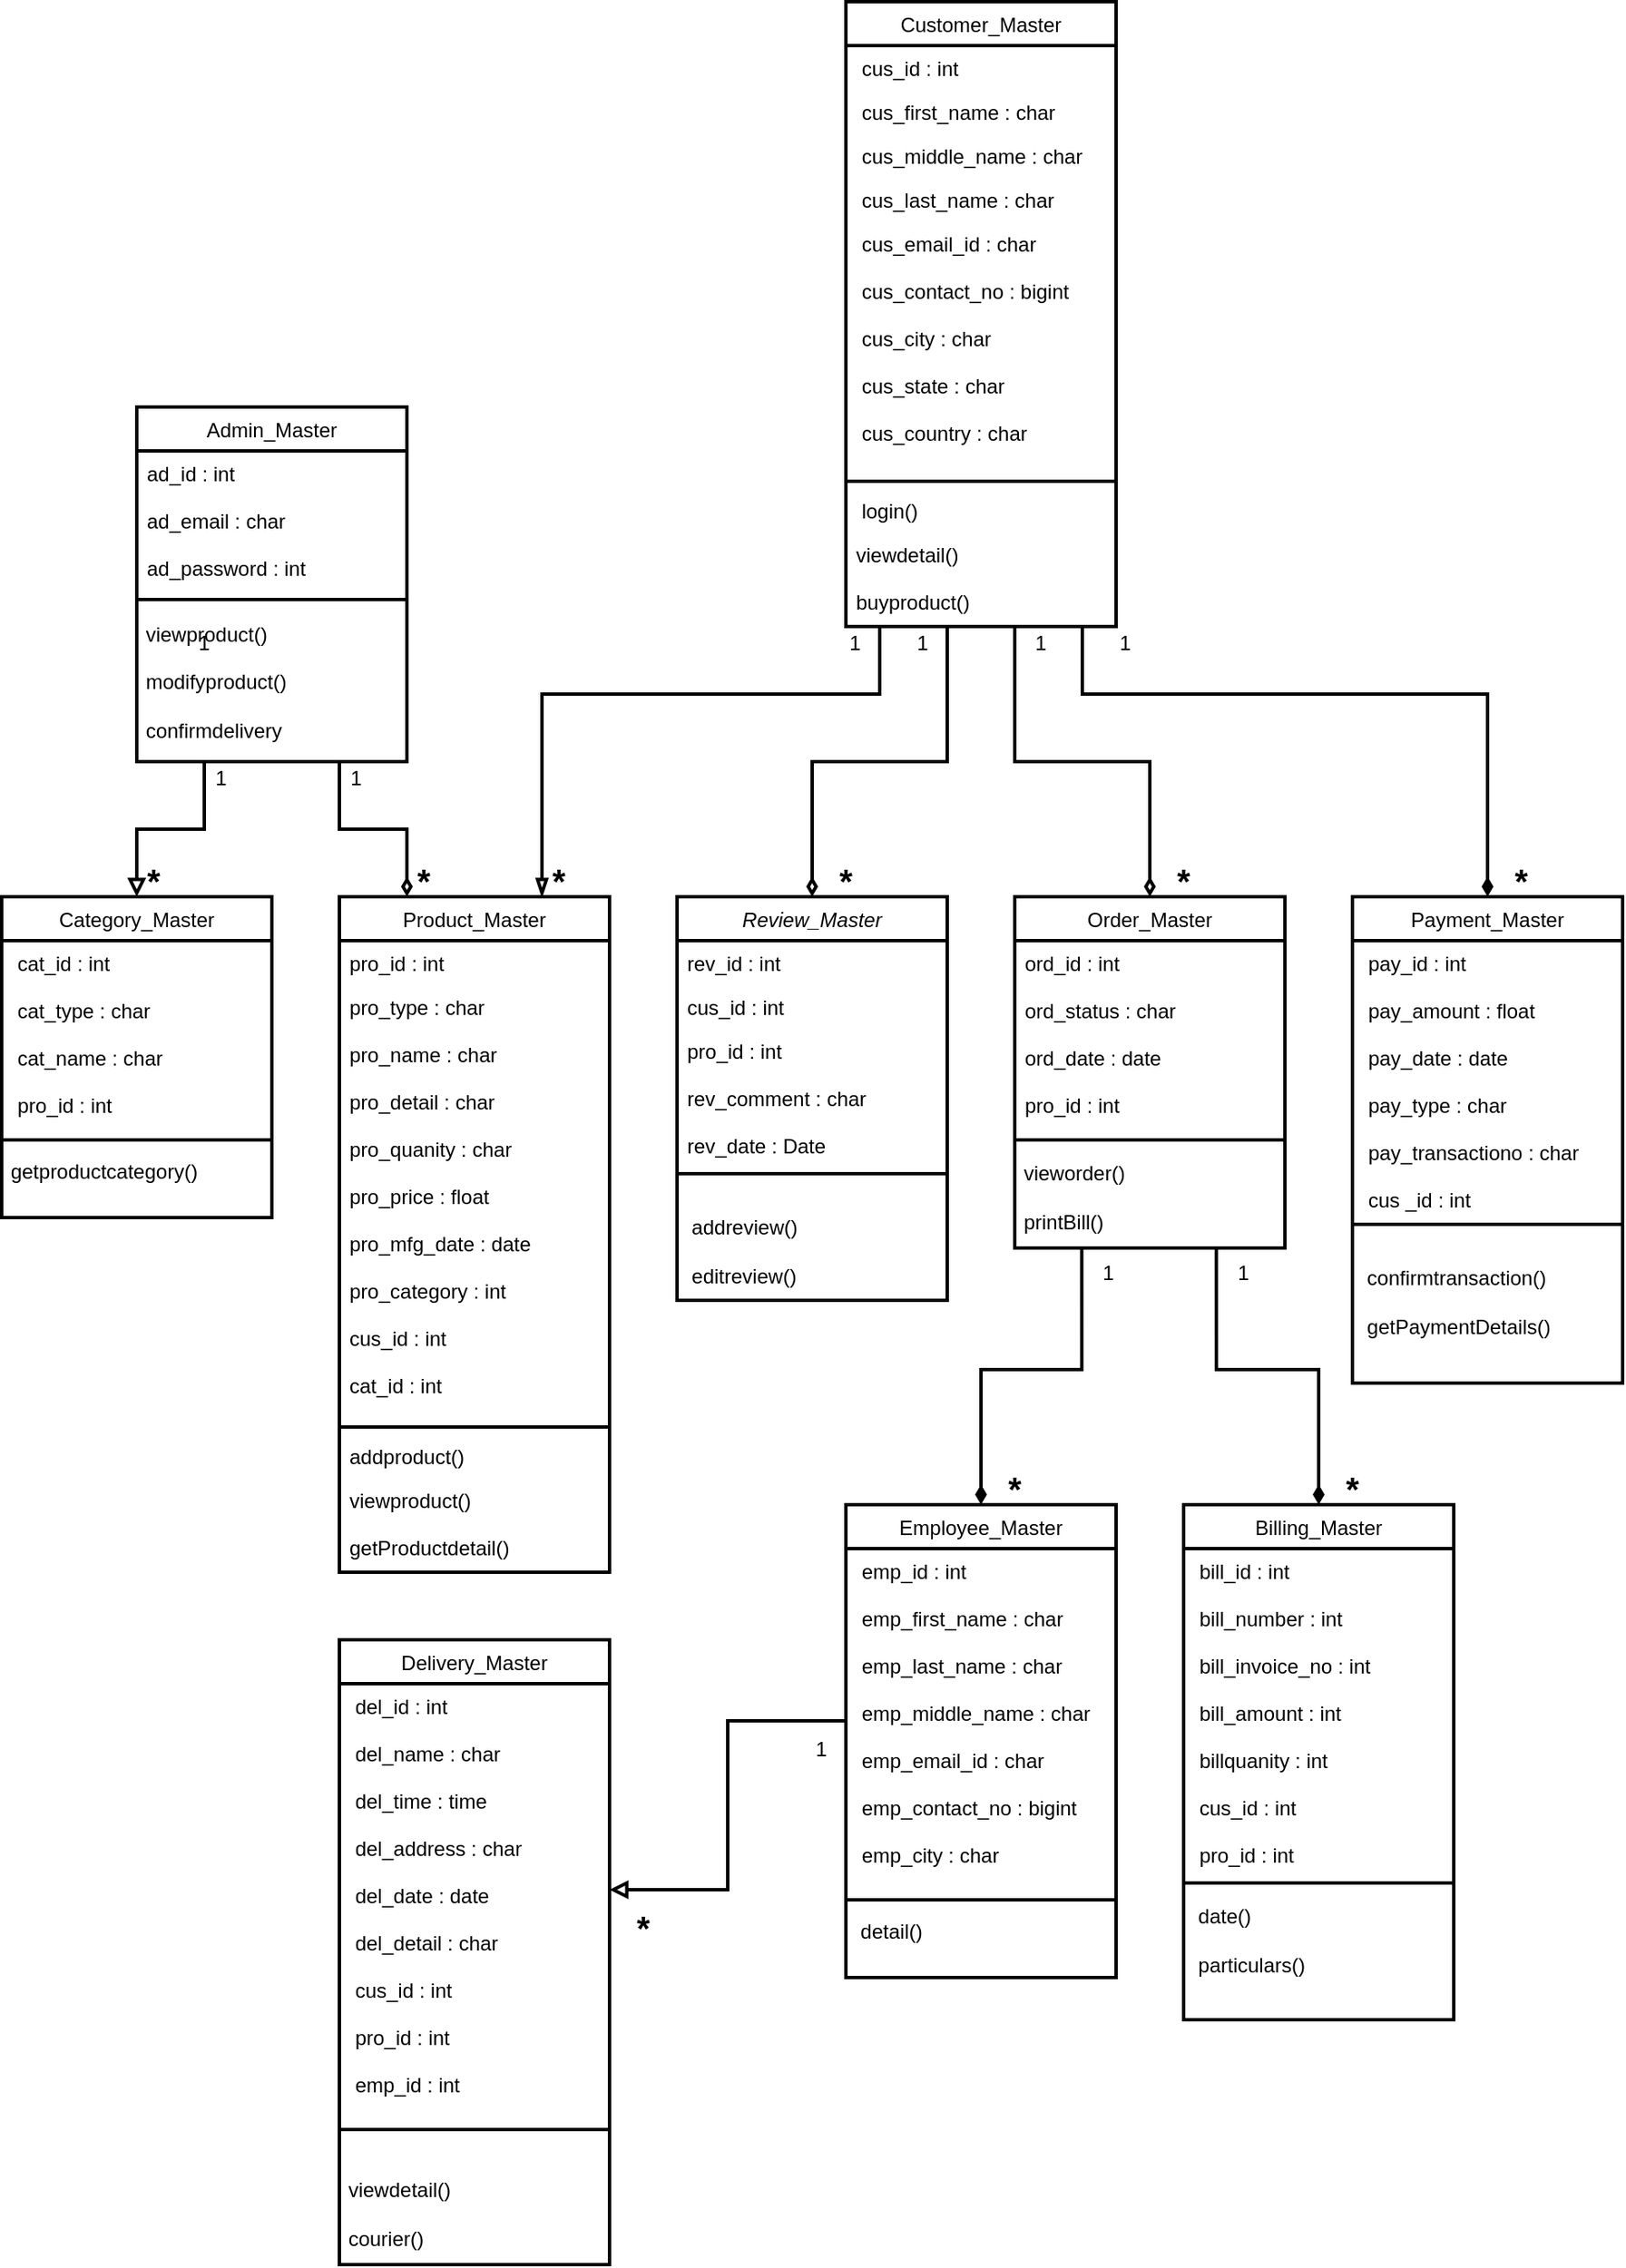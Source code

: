 <mxfile version="21.6.5" type="device">
  <diagram id="C5RBs43oDa-KdzZeNtuy" name="Page-1">
    <mxGraphModel dx="1500" dy="1287" grid="1" gridSize="10" guides="1" tooltips="1" connect="1" arrows="1" fold="1" page="0" pageScale="1" pageWidth="827" pageHeight="1169" math="0" shadow="0">
      <root>
        <mxCell id="WIyWlLk6GJQsqaUBKTNV-0" />
        <mxCell id="WIyWlLk6GJQsqaUBKTNV-1" parent="WIyWlLk6GJQsqaUBKTNV-0" />
        <mxCell id="zkfFHV4jXpPFQw0GAbJ--0" value="Review_Master" style="swimlane;fontStyle=2;align=center;verticalAlign=top;childLayout=stackLayout;horizontal=1;startSize=26;horizontalStack=0;resizeParent=1;resizeLast=0;collapsible=1;marginBottom=0;rounded=0;shadow=0;strokeWidth=2;movable=1;resizable=1;rotatable=1;deletable=1;editable=1;locked=0;connectable=1;" parent="WIyWlLk6GJQsqaUBKTNV-1" vertex="1">
          <mxGeometry x="440" y="400" width="160" height="239" as="geometry">
            <mxRectangle x="230" y="140" width="160" height="26" as="alternateBounds" />
          </mxGeometry>
        </mxCell>
        <mxCell id="zkfFHV4jXpPFQw0GAbJ--1" value="rev_id : int " style="text;align=left;verticalAlign=top;spacingLeft=4;spacingRight=4;overflow=hidden;rotatable=1;points=[[0,0.5],[1,0.5]];portConstraint=eastwest;movable=1;resizable=1;deletable=1;editable=1;locked=0;connectable=1;strokeWidth=2;fontStyle=0" parent="zkfFHV4jXpPFQw0GAbJ--0" vertex="1">
          <mxGeometry y="26" width="160" height="26" as="geometry" />
        </mxCell>
        <mxCell id="zkfFHV4jXpPFQw0GAbJ--2" value="cus_id : int" style="text;align=left;verticalAlign=top;spacingLeft=4;spacingRight=4;overflow=hidden;rotatable=1;points=[[0,0.5],[1,0.5]];portConstraint=eastwest;rounded=0;shadow=0;html=0;movable=1;resizable=1;deletable=1;editable=1;locked=0;connectable=1;strokeWidth=2;fontStyle=0" parent="zkfFHV4jXpPFQw0GAbJ--0" vertex="1">
          <mxGeometry y="52" width="160" height="26" as="geometry" />
        </mxCell>
        <mxCell id="zkfFHV4jXpPFQw0GAbJ--3" value="pro_id : int&#xa;&#xa;rev_comment : char&#xa;&#xa;rev_date : Date" style="text;align=left;verticalAlign=top;spacingLeft=4;spacingRight=4;overflow=hidden;rotatable=1;points=[[0,0.5],[1,0.5]];portConstraint=eastwest;rounded=0;shadow=0;html=0;movable=1;resizable=1;deletable=1;editable=1;locked=0;connectable=1;strokeWidth=2;fontStyle=0" parent="zkfFHV4jXpPFQw0GAbJ--0" vertex="1">
          <mxGeometry y="78" width="160" height="82" as="geometry" />
        </mxCell>
        <mxCell id="zkfFHV4jXpPFQw0GAbJ--4" value="" style="line;html=1;strokeWidth=2;align=left;verticalAlign=middle;spacingTop=-1;spacingLeft=3;spacingRight=3;rotatable=1;labelPosition=right;points=[];portConstraint=eastwest;movable=1;resizable=1;deletable=1;editable=1;locked=0;connectable=1;fontStyle=0" parent="zkfFHV4jXpPFQw0GAbJ--0" vertex="1">
          <mxGeometry y="160" width="160" height="8" as="geometry" />
        </mxCell>
        <mxCell id="IS7MWwFQFHI_JUVF_LnJ-6" value="&lt;br&gt;&amp;nbsp; addreview()&lt;br&gt;&lt;br&gt;&amp;nbsp; editreview()" style="text;html=1;align=left;verticalAlign=middle;resizable=1;points=[];autosize=1;strokeColor=none;fillColor=none;movable=1;rotatable=1;deletable=1;editable=1;locked=0;connectable=1;strokeWidth=2;fontStyle=0" parent="zkfFHV4jXpPFQw0GAbJ--0" vertex="1">
          <mxGeometry y="168" width="160" height="70" as="geometry" />
        </mxCell>
        <mxCell id="zkfFHV4jXpPFQw0GAbJ--6" value="Product_Master" style="swimlane;fontStyle=0;align=center;verticalAlign=top;childLayout=stackLayout;horizontal=1;startSize=26;horizontalStack=0;resizeParent=1;resizeLast=0;collapsible=1;marginBottom=0;rounded=0;shadow=0;strokeWidth=2;movable=1;resizable=1;rotatable=1;deletable=1;editable=1;locked=0;connectable=1;" parent="WIyWlLk6GJQsqaUBKTNV-1" vertex="1">
          <mxGeometry x="240" y="400" width="160" height="400" as="geometry">
            <mxRectangle x="130" y="380" width="160" height="26" as="alternateBounds" />
          </mxGeometry>
        </mxCell>
        <mxCell id="zkfFHV4jXpPFQw0GAbJ--7" value="pro_id : int" style="text;align=left;verticalAlign=top;spacingLeft=4;spacingRight=4;overflow=hidden;rotatable=1;points=[[0,0.5],[1,0.5]];portConstraint=eastwest;movable=1;resizable=1;deletable=1;editable=1;locked=0;connectable=1;strokeWidth=2;fontStyle=0" parent="zkfFHV4jXpPFQw0GAbJ--6" vertex="1">
          <mxGeometry y="26" width="160" height="26" as="geometry" />
        </mxCell>
        <mxCell id="zkfFHV4jXpPFQw0GAbJ--8" value="pro_type : char&#xa;&#xa;pro_name : char&#xa;&#xa;pro_detail : char&#xa;&#xa;pro_quanity : char&#xa;&#xa;pro_price : float&#xa;&#xa;pro_mfg_date : date&#xa;&#xa;pro_category : int&#xa;&#xa;cus_id : int&#xa;&#xa;cat_id : int&#xa;&#xa;&#xa;&#xa; " style="text;align=left;verticalAlign=top;spacingLeft=4;spacingRight=4;overflow=hidden;rotatable=1;points=[[0,0.5],[1,0.5]];portConstraint=eastwest;rounded=0;shadow=0;html=0;movable=1;resizable=1;deletable=1;editable=1;locked=0;connectable=1;strokeWidth=2;fontStyle=0" parent="zkfFHV4jXpPFQw0GAbJ--6" vertex="1">
          <mxGeometry y="52" width="160" height="258" as="geometry" />
        </mxCell>
        <mxCell id="zkfFHV4jXpPFQw0GAbJ--9" value="" style="line;html=1;strokeWidth=2;align=left;verticalAlign=middle;spacingTop=-1;spacingLeft=3;spacingRight=3;rotatable=1;labelPosition=right;points=[];portConstraint=eastwest;movable=1;resizable=1;deletable=1;editable=1;locked=0;connectable=1;fontStyle=0" parent="zkfFHV4jXpPFQw0GAbJ--6" vertex="1">
          <mxGeometry y="310" width="160" height="8" as="geometry" />
        </mxCell>
        <mxCell id="zkfFHV4jXpPFQw0GAbJ--10" value="addproduct()" style="text;align=left;verticalAlign=top;spacingLeft=4;spacingRight=4;overflow=hidden;rotatable=1;points=[[0,0.5],[1,0.5]];portConstraint=eastwest;fontStyle=0;movable=1;resizable=1;deletable=1;editable=1;locked=0;connectable=1;strokeWidth=2;" parent="zkfFHV4jXpPFQw0GAbJ--6" vertex="1">
          <mxGeometry y="318" width="160" height="26" as="geometry" />
        </mxCell>
        <mxCell id="zkfFHV4jXpPFQw0GAbJ--11" value="viewproduct()&#xa;&#xa;getProductdetail()" style="text;align=left;verticalAlign=top;spacingLeft=4;spacingRight=4;overflow=hidden;rotatable=1;points=[[0,0.5],[1,0.5]];portConstraint=eastwest;movable=1;resizable=1;deletable=1;editable=1;locked=0;connectable=1;strokeWidth=2;fontStyle=0" parent="zkfFHV4jXpPFQw0GAbJ--6" vertex="1">
          <mxGeometry y="344" width="160" height="56" as="geometry" />
        </mxCell>
        <mxCell id="zkfFHV4jXpPFQw0GAbJ--13" value="Category_Master" style="swimlane;fontStyle=0;align=center;verticalAlign=top;childLayout=stackLayout;horizontal=1;startSize=26;horizontalStack=0;resizeParent=1;resizeLast=0;collapsible=1;marginBottom=0;rounded=0;shadow=0;strokeWidth=2;movable=1;resizable=1;rotatable=1;deletable=1;editable=1;locked=0;connectable=1;" parent="WIyWlLk6GJQsqaUBKTNV-1" vertex="1">
          <mxGeometry x="40" y="400" width="160" height="190" as="geometry">
            <mxRectangle x="340" y="380" width="170" height="26" as="alternateBounds" />
          </mxGeometry>
        </mxCell>
        <mxCell id="zkfFHV4jXpPFQw0GAbJ--14" value=" cat_id : int&#xa;&#xa; cat_type : char&#xa;&#xa; cat_name : char&#xa;&#xa; pro_id : int&#xa;" style="text;align=left;verticalAlign=top;spacingLeft=4;spacingRight=4;overflow=hidden;rotatable=1;points=[[0,0.5],[1,0.5]];portConstraint=eastwest;movable=1;resizable=1;deletable=1;editable=1;locked=0;connectable=1;strokeWidth=2;fontStyle=0" parent="zkfFHV4jXpPFQw0GAbJ--13" vertex="1">
          <mxGeometry y="26" width="160" height="114" as="geometry" />
        </mxCell>
        <mxCell id="zkfFHV4jXpPFQw0GAbJ--15" value="" style="line;html=1;strokeWidth=2;align=left;verticalAlign=middle;spacingTop=-1;spacingLeft=3;spacingRight=3;rotatable=1;labelPosition=right;points=[];portConstraint=eastwest;movable=1;resizable=1;deletable=1;editable=1;locked=0;connectable=1;fontStyle=0" parent="zkfFHV4jXpPFQw0GAbJ--13" vertex="1">
          <mxGeometry y="140" width="160" height="8" as="geometry" />
        </mxCell>
        <mxCell id="IS7MWwFQFHI_JUVF_LnJ-10" value="&amp;nbsp;getproductcategory()" style="text;html=1;align=left;verticalAlign=middle;resizable=1;points=[];autosize=1;strokeColor=none;fillColor=none;strokeWidth=2;movable=1;rotatable=1;deletable=1;editable=1;locked=0;connectable=1;fontStyle=0" parent="zkfFHV4jXpPFQw0GAbJ--13" vertex="1">
          <mxGeometry y="148" width="160" height="30" as="geometry" />
        </mxCell>
        <mxCell id="zkfFHV4jXpPFQw0GAbJ--17" value="Customer_Master" style="swimlane;fontStyle=0;align=center;verticalAlign=top;childLayout=stackLayout;horizontal=1;startSize=26;horizontalStack=0;resizeParent=1;resizeLast=0;collapsible=1;marginBottom=0;rounded=0;shadow=0;strokeWidth=2;movable=1;resizable=1;rotatable=1;deletable=1;editable=1;locked=0;connectable=1;" parent="WIyWlLk6GJQsqaUBKTNV-1" vertex="1">
          <mxGeometry x="540" y="-130" width="160" height="370" as="geometry">
            <mxRectangle x="550" y="140" width="160" height="26" as="alternateBounds" />
          </mxGeometry>
        </mxCell>
        <mxCell id="zkfFHV4jXpPFQw0GAbJ--18" value=" cus_id : int" style="text;align=left;verticalAlign=top;spacingLeft=4;spacingRight=4;overflow=hidden;rotatable=1;points=[[0,0.5],[1,0.5]];portConstraint=eastwest;movable=1;resizable=1;deletable=1;editable=1;locked=0;connectable=1;strokeWidth=2;fontStyle=0" parent="zkfFHV4jXpPFQw0GAbJ--17" vertex="1">
          <mxGeometry y="26" width="160" height="26" as="geometry" />
        </mxCell>
        <mxCell id="zkfFHV4jXpPFQw0GAbJ--19" value=" cus_first_name : char" style="text;align=left;verticalAlign=top;spacingLeft=4;spacingRight=4;overflow=hidden;rotatable=1;points=[[0,0.5],[1,0.5]];portConstraint=eastwest;rounded=0;shadow=0;html=0;movable=1;resizable=1;deletable=1;editable=1;locked=0;connectable=1;strokeWidth=2;fontStyle=0" parent="zkfFHV4jXpPFQw0GAbJ--17" vertex="1">
          <mxGeometry y="52" width="160" height="26" as="geometry" />
        </mxCell>
        <mxCell id="zkfFHV4jXpPFQw0GAbJ--20" value=" cus_middle_name : char" style="text;align=left;verticalAlign=top;spacingLeft=4;spacingRight=4;overflow=hidden;rotatable=1;points=[[0,0.5],[1,0.5]];portConstraint=eastwest;rounded=0;shadow=0;html=0;movable=1;resizable=1;deletable=1;editable=1;locked=0;connectable=1;strokeWidth=2;fontStyle=0" parent="zkfFHV4jXpPFQw0GAbJ--17" vertex="1">
          <mxGeometry y="78" width="160" height="26" as="geometry" />
        </mxCell>
        <mxCell id="zkfFHV4jXpPFQw0GAbJ--21" value=" cus_last_name : char" style="text;align=left;verticalAlign=top;spacingLeft=4;spacingRight=4;overflow=hidden;rotatable=1;points=[[0,0.5],[1,0.5]];portConstraint=eastwest;rounded=0;shadow=0;html=0;movable=1;resizable=1;deletable=1;editable=1;locked=0;connectable=1;strokeWidth=2;fontStyle=0" parent="zkfFHV4jXpPFQw0GAbJ--17" vertex="1">
          <mxGeometry y="104" width="160" height="26" as="geometry" />
        </mxCell>
        <mxCell id="zkfFHV4jXpPFQw0GAbJ--22" value=" cus_email_id : char&#xa;&#xa; cus_contact_no : bigint&#xa;&#xa; cus_city : char&#xa;&#xa; cus_state : char&#xa;&#xa; cus_country : char&#xa;&#xa;" style="text;align=left;verticalAlign=top;spacingLeft=4;spacingRight=4;overflow=hidden;rotatable=1;points=[[0,0.5],[1,0.5]];portConstraint=eastwest;rounded=0;shadow=0;html=0;movable=1;resizable=1;deletable=1;editable=1;locked=0;connectable=1;strokeWidth=2;fontStyle=0" parent="zkfFHV4jXpPFQw0GAbJ--17" vertex="1">
          <mxGeometry y="130" width="160" height="150" as="geometry" />
        </mxCell>
        <mxCell id="zkfFHV4jXpPFQw0GAbJ--23" value="" style="line;html=1;strokeWidth=2;align=left;verticalAlign=middle;spacingTop=-1;spacingLeft=3;spacingRight=3;rotatable=1;labelPosition=right;points=[];portConstraint=eastwest;movable=1;resizable=1;deletable=1;editable=1;locked=0;connectable=1;fontStyle=0" parent="zkfFHV4jXpPFQw0GAbJ--17" vertex="1">
          <mxGeometry y="280" width="160" height="8" as="geometry" />
        </mxCell>
        <mxCell id="zkfFHV4jXpPFQw0GAbJ--24" value=" login()" style="text;align=left;verticalAlign=top;spacingLeft=4;spacingRight=4;overflow=hidden;rotatable=1;points=[[0,0.5],[1,0.5]];portConstraint=eastwest;movable=1;resizable=1;deletable=1;editable=1;locked=0;connectable=1;strokeWidth=2;fontStyle=0" parent="zkfFHV4jXpPFQw0GAbJ--17" vertex="1">
          <mxGeometry y="288" width="160" height="26" as="geometry" />
        </mxCell>
        <mxCell id="zkfFHV4jXpPFQw0GAbJ--25" value="viewdetail()&#xa;&#xa;buyproduct()" style="text;align=left;verticalAlign=top;spacingLeft=4;spacingRight=4;overflow=hidden;rotatable=1;points=[[0,0.5],[1,0.5]];portConstraint=eastwest;movable=1;resizable=1;deletable=1;editable=1;locked=0;connectable=1;strokeWidth=2;fontStyle=0" parent="zkfFHV4jXpPFQw0GAbJ--17" vertex="1">
          <mxGeometry y="314" width="160" height="56" as="geometry" />
        </mxCell>
        <mxCell id="sHydNeBc-IxOGCqQEQ-K-3" value="Order_Master" style="swimlane;fontStyle=0;align=center;verticalAlign=top;childLayout=stackLayout;horizontal=1;startSize=26;horizontalStack=0;resizeParent=1;resizeLast=0;collapsible=1;marginBottom=0;rounded=0;shadow=0;strokeWidth=2;movable=1;resizable=1;rotatable=1;deletable=1;editable=1;locked=0;connectable=1;" parent="WIyWlLk6GJQsqaUBKTNV-1" vertex="1">
          <mxGeometry x="640" y="400" width="160" height="208" as="geometry">
            <mxRectangle x="340" y="380" width="170" height="26" as="alternateBounds" />
          </mxGeometry>
        </mxCell>
        <mxCell id="sHydNeBc-IxOGCqQEQ-K-4" value="ord_id : int&#xa;&#xa;ord_status : char&#xa;&#xa;ord_date : date&#xa;&#xa;pro_id : int&#xa;" style="text;align=left;verticalAlign=top;spacingLeft=4;spacingRight=4;overflow=hidden;rotatable=1;points=[[0,0.5],[1,0.5]];portConstraint=eastwest;movable=1;resizable=1;deletable=1;editable=1;locked=0;connectable=1;strokeWidth=2;fontStyle=0" parent="sHydNeBc-IxOGCqQEQ-K-3" vertex="1">
          <mxGeometry y="26" width="160" height="114" as="geometry" />
        </mxCell>
        <mxCell id="sHydNeBc-IxOGCqQEQ-K-5" value="" style="line;html=1;strokeWidth=2;align=left;verticalAlign=middle;spacingTop=-1;spacingLeft=3;spacingRight=3;rotatable=1;labelPosition=right;points=[];portConstraint=eastwest;movable=1;resizable=1;deletable=1;editable=1;locked=0;connectable=1;fontStyle=0" parent="sHydNeBc-IxOGCqQEQ-K-3" vertex="1">
          <mxGeometry y="140" width="160" height="8" as="geometry" />
        </mxCell>
        <mxCell id="IS7MWwFQFHI_JUVF_LnJ-9" value="&lt;div style=&quot;&quot;&gt;&lt;span style=&quot;background-color: initial;&quot;&gt;&amp;nbsp;vieworder()&lt;/span&gt;&lt;/div&gt;&lt;div style=&quot;&quot;&gt;&lt;span style=&quot;background-color: initial;&quot;&gt;&lt;br&gt;&lt;/span&gt;&lt;/div&gt;&lt;div style=&quot;&quot;&gt;&lt;span style=&quot;background-color: initial;&quot;&gt;&amp;nbsp;printBill()&lt;/span&gt;&lt;/div&gt;" style="text;html=1;align=left;verticalAlign=middle;resizable=1;points=[];autosize=1;strokeColor=none;fillColor=none;movable=1;rotatable=1;deletable=1;editable=1;locked=0;connectable=1;strokeWidth=2;fontStyle=0" parent="sHydNeBc-IxOGCqQEQ-K-3" vertex="1">
          <mxGeometry y="148" width="160" height="60" as="geometry" />
        </mxCell>
        <mxCell id="FCw3NFUrMgpcrYznz42_-2" style="edgeStyle=orthogonalEdgeStyle;rounded=0;orthogonalLoop=1;jettySize=auto;html=1;exitX=0.5;exitY=0;exitDx=0;exitDy=0;entryX=0.248;entryY=0.997;entryDx=0;entryDy=0;entryPerimeter=0;strokeWidth=2;fontStyle=0;startArrow=diamondThin;startFill=1;endArrow=none;endFill=0;" parent="WIyWlLk6GJQsqaUBKTNV-1" source="sHydNeBc-IxOGCqQEQ-K-7" target="IS7MWwFQFHI_JUVF_LnJ-9" edge="1">
          <mxGeometry relative="1" as="geometry">
            <Array as="points">
              <mxPoint x="620" y="680" />
              <mxPoint x="680" y="680" />
            </Array>
          </mxGeometry>
        </mxCell>
        <mxCell id="sHydNeBc-IxOGCqQEQ-K-7" value="Employee_Master" style="swimlane;fontStyle=0;align=center;verticalAlign=top;childLayout=stackLayout;horizontal=1;startSize=26;horizontalStack=0;resizeParent=1;resizeLast=0;collapsible=1;marginBottom=0;rounded=0;shadow=0;strokeWidth=2;movable=1;resizable=1;rotatable=1;deletable=1;editable=1;locked=0;connectable=1;" parent="WIyWlLk6GJQsqaUBKTNV-1" vertex="1">
          <mxGeometry x="540" y="760" width="160" height="280" as="geometry">
            <mxRectangle x="340" y="380" width="170" height="26" as="alternateBounds" />
          </mxGeometry>
        </mxCell>
        <mxCell id="sHydNeBc-IxOGCqQEQ-K-8" value=" emp_id : int&#xa;&#xa; emp_first_name : char&#xa;&#xa; emp_last_name : char&#xa;&#xa; emp_middle_name : char&#xa;&#xa; emp_email_id : char&#xa;&#xa; emp_contact_no : bigint&#xa;&#xa; emp_city : char" style="text;align=left;verticalAlign=top;spacingLeft=4;spacingRight=4;overflow=hidden;rotatable=1;points=[[0,0.5],[1,0.5]];portConstraint=eastwest;movable=1;resizable=1;deletable=1;editable=1;locked=0;connectable=1;strokeWidth=2;fontStyle=0" parent="sHydNeBc-IxOGCqQEQ-K-7" vertex="1">
          <mxGeometry y="26" width="160" height="204" as="geometry" />
        </mxCell>
        <mxCell id="sHydNeBc-IxOGCqQEQ-K-9" value="" style="line;html=1;strokeWidth=2;align=left;verticalAlign=middle;spacingTop=-1;spacingLeft=3;spacingRight=3;rotatable=1;labelPosition=right;points=[];portConstraint=eastwest;movable=1;resizable=1;deletable=1;editable=1;locked=0;connectable=1;fontStyle=0" parent="sHydNeBc-IxOGCqQEQ-K-7" vertex="1">
          <mxGeometry y="230" width="160" height="8" as="geometry" />
        </mxCell>
        <mxCell id="IS7MWwFQFHI_JUVF_LnJ-14" value="&lt;div style=&quot;&quot;&gt;&lt;span style=&quot;background-color: initial;&quot;&gt;&amp;nbsp; detail()&lt;/span&gt;&lt;/div&gt;" style="text;html=1;align=left;verticalAlign=middle;resizable=1;points=[];autosize=1;strokeColor=none;fillColor=none;movable=1;rotatable=1;deletable=1;editable=1;locked=0;connectable=1;strokeWidth=2;fontStyle=0" parent="sHydNeBc-IxOGCqQEQ-K-7" vertex="1">
          <mxGeometry y="238" width="160" height="30" as="geometry" />
        </mxCell>
        <mxCell id="sHydNeBc-IxOGCqQEQ-K-10" value="Delivery_Master" style="swimlane;fontStyle=0;align=center;verticalAlign=top;childLayout=stackLayout;horizontal=1;startSize=26;horizontalStack=0;resizeParent=1;resizeLast=0;collapsible=1;marginBottom=0;rounded=0;shadow=0;strokeWidth=2;movable=1;resizable=1;rotatable=1;deletable=1;editable=1;locked=0;connectable=1;" parent="WIyWlLk6GJQsqaUBKTNV-1" vertex="1">
          <mxGeometry x="240" y="840" width="160" height="370" as="geometry">
            <mxRectangle x="340" y="380" width="170" height="26" as="alternateBounds" />
          </mxGeometry>
        </mxCell>
        <mxCell id="sHydNeBc-IxOGCqQEQ-K-11" value=" del_id : int&#xa;&#xa; del_name : char&#xa;&#xa; del_time : time&#xa;&#xa; del_address : char&#xa;&#xa; del_date : date&#xa;&#xa; del_detail : char&#xa;&#xa; cus_id : int&#xa;&#xa; pro_id : int&#xa;&#xa; emp_id : int&#xa;&#xa;&#xa;" style="text;align=left;verticalAlign=top;spacingLeft=4;spacingRight=4;overflow=hidden;rotatable=1;points=[[0,0.5],[1,0.5]];portConstraint=eastwest;movable=1;resizable=1;deletable=1;editable=1;locked=0;connectable=1;strokeWidth=2;fontStyle=0" parent="sHydNeBc-IxOGCqQEQ-K-10" vertex="1">
          <mxGeometry y="26" width="160" height="244" as="geometry" />
        </mxCell>
        <mxCell id="sHydNeBc-IxOGCqQEQ-K-12" value="" style="line;html=1;strokeWidth=2;align=left;verticalAlign=middle;spacingTop=-1;spacingLeft=3;spacingRight=3;rotatable=1;labelPosition=right;points=[];portConstraint=eastwest;movable=1;resizable=1;deletable=1;editable=1;locked=0;connectable=1;fontStyle=0" parent="sHydNeBc-IxOGCqQEQ-K-10" vertex="1">
          <mxGeometry y="270" width="160" height="40" as="geometry" />
        </mxCell>
        <mxCell id="IS7MWwFQFHI_JUVF_LnJ-13" value="&amp;nbsp;viewdetail()&lt;br&gt;&lt;br&gt;&amp;nbsp;courier()" style="text;html=1;align=left;verticalAlign=middle;resizable=1;points=[];autosize=1;strokeColor=none;fillColor=none;movable=1;rotatable=1;deletable=1;editable=1;locked=0;connectable=1;strokeWidth=2;fontStyle=0" parent="sHydNeBc-IxOGCqQEQ-K-10" vertex="1">
          <mxGeometry y="310" width="160" height="60" as="geometry" />
        </mxCell>
        <mxCell id="sHydNeBc-IxOGCqQEQ-K-13" value="Billing_Master" style="swimlane;fontStyle=0;align=center;verticalAlign=top;childLayout=stackLayout;horizontal=1;startSize=26;horizontalStack=0;resizeParent=1;resizeLast=0;collapsible=1;marginBottom=0;rounded=0;shadow=0;strokeWidth=2;movable=1;resizable=1;rotatable=1;deletable=1;editable=1;locked=0;connectable=1;" parent="WIyWlLk6GJQsqaUBKTNV-1" vertex="1">
          <mxGeometry x="740" y="760" width="160" height="305" as="geometry">
            <mxRectangle x="340" y="380" width="170" height="26" as="alternateBounds" />
          </mxGeometry>
        </mxCell>
        <mxCell id="sHydNeBc-IxOGCqQEQ-K-14" value=" bill_id : int&#xa;&#xa; bill_number : int&#xa;&#xa; bill_invoice_no : int&#xa;&#xa; bill_amount : int&#xa;&#xa; billquanity : int&#xa;&#xa; cus_id : int&#xa;&#xa; pro_id : int&#xa;" style="text;align=left;verticalAlign=top;spacingLeft=4;spacingRight=4;overflow=hidden;rotatable=1;points=[[0,0.5],[1,0.5]];portConstraint=eastwest;movable=1;resizable=1;deletable=1;editable=1;locked=0;connectable=1;strokeWidth=2;fontStyle=0" parent="sHydNeBc-IxOGCqQEQ-K-13" vertex="1">
          <mxGeometry y="26" width="160" height="194" as="geometry" />
        </mxCell>
        <mxCell id="sHydNeBc-IxOGCqQEQ-K-15" value="" style="line;html=1;strokeWidth=2;align=left;verticalAlign=middle;spacingTop=-1;spacingLeft=3;spacingRight=3;rotatable=1;labelPosition=right;points=[];portConstraint=eastwest;movable=1;resizable=1;deletable=1;editable=1;locked=0;connectable=1;fontStyle=0" parent="sHydNeBc-IxOGCqQEQ-K-13" vertex="1">
          <mxGeometry y="220" width="160" height="8" as="geometry" />
        </mxCell>
        <mxCell id="IS7MWwFQFHI_JUVF_LnJ-15" value="&amp;nbsp; date()&lt;br&gt;&lt;br&gt;&amp;nbsp; particulars()" style="text;html=1;align=left;verticalAlign=middle;resizable=1;points=[];autosize=1;strokeColor=none;fillColor=none;movable=1;rotatable=1;deletable=1;editable=1;locked=0;connectable=1;strokeWidth=2;fontStyle=0" parent="sHydNeBc-IxOGCqQEQ-K-13" vertex="1">
          <mxGeometry y="228" width="160" height="60" as="geometry" />
        </mxCell>
        <mxCell id="sHydNeBc-IxOGCqQEQ-K-16" value="Payment_Master" style="swimlane;fontStyle=0;align=center;verticalAlign=top;childLayout=stackLayout;horizontal=1;startSize=26;horizontalStack=0;resizeParent=1;resizeLast=0;collapsible=1;marginBottom=0;rounded=0;shadow=0;strokeWidth=2;movable=1;resizable=1;rotatable=1;deletable=1;editable=1;locked=0;connectable=1;" parent="WIyWlLk6GJQsqaUBKTNV-1" vertex="1">
          <mxGeometry x="840" y="400" width="160" height="288" as="geometry">
            <mxRectangle x="340" y="380" width="170" height="26" as="alternateBounds" />
          </mxGeometry>
        </mxCell>
        <mxCell id="sHydNeBc-IxOGCqQEQ-K-17" value=" pay_id : int&#xa;&#xa; pay_amount : float&#xa;&#xa; pay_date : date&#xa;&#xa; pay_type : char&#xa;&#xa; pay_transactiono : char&#xa;&#xa; cus _id : int&#xa;" style="text;align=left;verticalAlign=top;spacingLeft=4;spacingRight=4;overflow=hidden;rotatable=1;points=[[0,0.5],[1,0.5]];portConstraint=eastwest;movable=1;resizable=1;deletable=1;editable=1;locked=0;connectable=1;strokeWidth=2;fontStyle=0" parent="sHydNeBc-IxOGCqQEQ-K-16" vertex="1">
          <mxGeometry y="26" width="160" height="164" as="geometry" />
        </mxCell>
        <mxCell id="sHydNeBc-IxOGCqQEQ-K-18" value="" style="line;html=1;strokeWidth=2;align=left;verticalAlign=middle;spacingTop=-1;spacingLeft=3;spacingRight=3;rotatable=1;labelPosition=right;points=[];portConstraint=eastwest;movable=1;resizable=1;deletable=1;editable=1;locked=0;connectable=1;fontStyle=0" parent="sHydNeBc-IxOGCqQEQ-K-16" vertex="1">
          <mxGeometry y="190" width="160" height="8" as="geometry" />
        </mxCell>
        <mxCell id="IS7MWwFQFHI_JUVF_LnJ-11" value="&lt;br&gt;&amp;nbsp; confirmtransaction()&lt;br&gt;&lt;br&gt;&amp;nbsp; getPaymentDetails()" style="text;html=1;align=left;verticalAlign=middle;resizable=1;points=[];autosize=1;strokeColor=none;fillColor=none;movable=1;rotatable=1;deletable=1;editable=1;locked=0;connectable=1;strokeWidth=2;fontStyle=0" parent="sHydNeBc-IxOGCqQEQ-K-16" vertex="1">
          <mxGeometry y="198" width="160" height="70" as="geometry" />
        </mxCell>
        <mxCell id="Cym6XyfJGrdyrdMDKwTc-0" value="Admin_Master" style="swimlane;fontStyle=0;align=center;verticalAlign=top;childLayout=stackLayout;horizontal=1;startSize=26;horizontalStack=0;resizeParent=1;resizeLast=0;collapsible=1;marginBottom=0;rounded=0;shadow=0;strokeWidth=2;movable=1;resizable=1;rotatable=1;deletable=1;editable=1;locked=0;connectable=1;" parent="WIyWlLk6GJQsqaUBKTNV-1" vertex="1">
          <mxGeometry x="120" y="110" width="160" height="210" as="geometry">
            <mxRectangle x="340" y="380" width="170" height="26" as="alternateBounds" />
          </mxGeometry>
        </mxCell>
        <mxCell id="Cym6XyfJGrdyrdMDKwTc-1" value="ad_id : int&#xa;&#xa;ad_email : char&#xa;&#xa;ad_password : int&#xa;" style="text;align=left;verticalAlign=top;spacingLeft=4;spacingRight=4;overflow=hidden;rotatable=1;points=[[0,0.5],[1,0.5]];portConstraint=eastwest;movable=1;resizable=1;deletable=1;editable=1;locked=0;connectable=1;strokeWidth=2;fontStyle=0" parent="Cym6XyfJGrdyrdMDKwTc-0" vertex="1">
          <mxGeometry y="26" width="160" height="84" as="geometry" />
        </mxCell>
        <mxCell id="Cym6XyfJGrdyrdMDKwTc-2" value="" style="line;html=1;strokeWidth=2;align=left;verticalAlign=middle;spacingTop=-1;spacingLeft=3;spacingRight=3;rotatable=1;labelPosition=right;points=[];portConstraint=eastwest;movable=1;resizable=1;deletable=1;editable=1;locked=0;connectable=1;fontStyle=0" parent="Cym6XyfJGrdyrdMDKwTc-0" vertex="1">
          <mxGeometry y="110" width="160" height="8" as="geometry" />
        </mxCell>
        <mxCell id="Cym6XyfJGrdyrdMDKwTc-3" value="&lt;font style=&quot;font-size: 12px;&quot;&gt;&amp;nbsp;viewproduct()&lt;br&gt;&lt;br&gt;&amp;nbsp;modifyproduct()&lt;br&gt;&lt;br&gt;&amp;nbsp;confirmdelivery&lt;/font&gt;" style="text;html=1;align=left;verticalAlign=middle;resizable=1;points=[];autosize=1;strokeColor=none;fillColor=none;strokeWidth=2;movable=1;rotatable=1;deletable=1;editable=1;locked=0;connectable=1;fontStyle=0" parent="Cym6XyfJGrdyrdMDKwTc-0" vertex="1">
          <mxGeometry y="118" width="160" height="90" as="geometry" />
        </mxCell>
        <mxCell id="ZJ5_BM4XZyh6KIF_u1IQ-5" style="edgeStyle=orthogonalEdgeStyle;rounded=0;orthogonalLoop=1;jettySize=auto;html=1;exitX=0;exitY=0.5;exitDx=0;exitDy=0;strokeWidth=2;fontStyle=0;startArrow=none;startFill=0;endArrow=block;endFill=0;" parent="WIyWlLk6GJQsqaUBKTNV-1" source="sHydNeBc-IxOGCqQEQ-K-8" target="sHydNeBc-IxOGCqQEQ-K-11" edge="1">
          <mxGeometry relative="1" as="geometry" />
        </mxCell>
        <mxCell id="ZJ5_BM4XZyh6KIF_u1IQ-9" style="edgeStyle=orthogonalEdgeStyle;rounded=0;orthogonalLoop=1;jettySize=auto;html=1;strokeWidth=2;fontStyle=0;startArrow=none;startFill=0;endArrow=diamondThin;endFill=1;exitX=0.875;exitY=1.005;exitDx=0;exitDy=0;exitPerimeter=0;" parent="WIyWlLk6GJQsqaUBKTNV-1" source="zkfFHV4jXpPFQw0GAbJ--25" target="sHydNeBc-IxOGCqQEQ-K-16" edge="1">
          <mxGeometry relative="1" as="geometry">
            <mxPoint x="720" y="260" as="sourcePoint" />
            <Array as="points">
              <mxPoint x="680" y="280" />
              <mxPoint x="920" y="280" />
            </Array>
          </mxGeometry>
        </mxCell>
        <mxCell id="ZJ5_BM4XZyh6KIF_u1IQ-10" style="edgeStyle=orthogonalEdgeStyle;rounded=0;orthogonalLoop=1;jettySize=auto;html=1;entryX=0.5;entryY=0;entryDx=0;entryDy=0;strokeWidth=2;fontStyle=0;startArrow=none;startFill=0;endArrow=diamondThin;endFill=0;exitX=0.625;exitY=1;exitDx=0;exitDy=0;exitPerimeter=0;" parent="WIyWlLk6GJQsqaUBKTNV-1" source="zkfFHV4jXpPFQw0GAbJ--25" target="sHydNeBc-IxOGCqQEQ-K-3" edge="1">
          <mxGeometry relative="1" as="geometry">
            <mxPoint x="640" y="250" as="sourcePoint" />
          </mxGeometry>
        </mxCell>
        <mxCell id="FCw3NFUrMgpcrYznz42_-0" value="" style="endArrow=none;startArrow=blockThin;html=1;rounded=0;exitX=0.75;exitY=0;exitDx=0;exitDy=0;strokeWidth=2;fontStyle=0;startFill=0;endFill=0;edgeStyle=orthogonalEdgeStyle;entryX=0.125;entryY=1;entryDx=0;entryDy=0;entryPerimeter=0;" parent="WIyWlLk6GJQsqaUBKTNV-1" source="zkfFHV4jXpPFQw0GAbJ--6" target="zkfFHV4jXpPFQw0GAbJ--25" edge="1">
          <mxGeometry width="50" height="50" relative="1" as="geometry">
            <mxPoint x="460" y="280" as="sourcePoint" />
            <mxPoint x="560" y="250" as="targetPoint" />
            <Array as="points">
              <mxPoint x="360" y="280" />
              <mxPoint x="560" y="280" />
            </Array>
          </mxGeometry>
        </mxCell>
        <mxCell id="FCw3NFUrMgpcrYznz42_-1" style="edgeStyle=orthogonalEdgeStyle;rounded=0;orthogonalLoop=1;jettySize=auto;html=1;entryX=0.5;entryY=0;entryDx=0;entryDy=0;strokeWidth=2;fontStyle=0;startArrow=none;startFill=0;endArrow=diamondThin;endFill=0;exitX=0.375;exitY=1;exitDx=0;exitDy=0;exitPerimeter=0;" parent="WIyWlLk6GJQsqaUBKTNV-1" source="zkfFHV4jXpPFQw0GAbJ--25" target="zkfFHV4jXpPFQw0GAbJ--0" edge="1">
          <mxGeometry relative="1" as="geometry">
            <mxPoint x="600" y="250" as="sourcePoint" />
          </mxGeometry>
        </mxCell>
        <mxCell id="FCw3NFUrMgpcrYznz42_-3" value="" style="endArrow=none;html=1;rounded=0;entryX=0.746;entryY=1.005;entryDx=0;entryDy=0;exitX=0.5;exitY=0;exitDx=0;exitDy=0;strokeWidth=2;fontStyle=0;startArrow=diamondThin;startFill=1;edgeStyle=orthogonalEdgeStyle;entryPerimeter=0;" parent="WIyWlLk6GJQsqaUBKTNV-1" source="sHydNeBc-IxOGCqQEQ-K-13" target="IS7MWwFQFHI_JUVF_LnJ-9" edge="1">
          <mxGeometry width="50" height="50" relative="1" as="geometry">
            <mxPoint x="620" y="960" as="sourcePoint" />
            <mxPoint x="670" y="910" as="targetPoint" />
            <Array as="points">
              <mxPoint x="820" y="680" />
              <mxPoint x="759" y="680" />
            </Array>
          </mxGeometry>
        </mxCell>
        <mxCell id="dhoDFxV_luu6Z41v2urE-0" value="" style="endArrow=none;endFill=0;endSize=24;html=1;rounded=0;exitX=0.5;exitY=0;exitDx=0;exitDy=0;entryX=0.25;entryY=1;entryDx=0;entryDy=0;strokeWidth=2;startArrow=block;startFill=0;edgeStyle=orthogonalEdgeStyle;" parent="WIyWlLk6GJQsqaUBKTNV-1" source="zkfFHV4jXpPFQw0GAbJ--13" target="Cym6XyfJGrdyrdMDKwTc-0" edge="1">
          <mxGeometry width="160" relative="1" as="geometry">
            <mxPoint x="424" y="387" as="sourcePoint" />
            <mxPoint x="584" y="387" as="targetPoint" />
            <Array as="points">
              <mxPoint x="120" y="360" />
              <mxPoint x="160" y="360" />
            </Array>
          </mxGeometry>
        </mxCell>
        <mxCell id="dhoDFxV_luu6Z41v2urE-1" value="" style="endArrow=none;endFill=0;endSize=24;html=1;rounded=0;exitX=0.25;exitY=0;exitDx=0;exitDy=0;strokeWidth=2;startArrow=diamondThin;startFill=0;edgeStyle=orthogonalEdgeStyle;entryX=0.75;entryY=1;entryDx=0;entryDy=0;" parent="WIyWlLk6GJQsqaUBKTNV-1" source="zkfFHV4jXpPFQw0GAbJ--6" target="Cym6XyfJGrdyrdMDKwTc-0" edge="1">
          <mxGeometry width="160" relative="1" as="geometry">
            <mxPoint x="290" y="330" as="sourcePoint" />
            <mxPoint x="130" y="270" as="targetPoint" />
            <Array as="points">
              <mxPoint x="280" y="360" />
              <mxPoint x="240" y="360" />
            </Array>
          </mxGeometry>
        </mxCell>
        <mxCell id="qf-bFauPzksJvKgFGiKV-1" value="1" style="text;html=1;strokeColor=none;fillColor=none;align=center;verticalAlign=middle;whiteSpace=wrap;rounded=0;" parent="WIyWlLk6GJQsqaUBKTNV-1" vertex="1">
          <mxGeometry x="150" y="240" width="20" height="20" as="geometry" />
        </mxCell>
        <mxCell id="qf-bFauPzksJvKgFGiKV-2" value="1" style="text;html=1;strokeColor=none;fillColor=none;align=center;verticalAlign=middle;whiteSpace=wrap;rounded=0;" parent="WIyWlLk6GJQsqaUBKTNV-1" vertex="1">
          <mxGeometry x="160" y="320" width="20" height="20" as="geometry" />
        </mxCell>
        <mxCell id="qf-bFauPzksJvKgFGiKV-3" value="1" style="text;html=1;strokeColor=none;fillColor=none;align=center;verticalAlign=middle;whiteSpace=wrap;rounded=0;" parent="WIyWlLk6GJQsqaUBKTNV-1" vertex="1">
          <mxGeometry x="240" y="320" width="20" height="20" as="geometry" />
        </mxCell>
        <mxCell id="qf-bFauPzksJvKgFGiKV-4" value="&lt;b&gt;&lt;font style=&quot;font-size: 20px;&quot;&gt;*&lt;/font&gt;&lt;/b&gt;" style="text;html=1;strokeColor=none;fillColor=none;align=center;verticalAlign=middle;whiteSpace=wrap;rounded=0;" parent="WIyWlLk6GJQsqaUBKTNV-1" vertex="1">
          <mxGeometry x="120" y="380" width="20" height="20" as="geometry" />
        </mxCell>
        <mxCell id="qf-bFauPzksJvKgFGiKV-5" value="&lt;b&gt;&lt;font style=&quot;font-size: 20px;&quot;&gt;*&lt;/font&gt;&lt;/b&gt;" style="text;html=1;strokeColor=none;fillColor=none;align=center;verticalAlign=middle;whiteSpace=wrap;rounded=0;" parent="WIyWlLk6GJQsqaUBKTNV-1" vertex="1">
          <mxGeometry x="280" y="380" width="20" height="20" as="geometry" />
        </mxCell>
        <mxCell id="qf-bFauPzksJvKgFGiKV-6" value="1" style="text;html=1;align=center;verticalAlign=middle;resizable=0;points=[];autosize=1;strokeColor=none;fillColor=none;" parent="WIyWlLk6GJQsqaUBKTNV-1" vertex="1">
          <mxGeometry x="530" y="235" width="30" height="30" as="geometry" />
        </mxCell>
        <mxCell id="qf-bFauPzksJvKgFGiKV-8" value="1" style="text;html=1;align=center;verticalAlign=middle;resizable=0;points=[];autosize=1;strokeColor=none;fillColor=none;" parent="WIyWlLk6GJQsqaUBKTNV-1" vertex="1">
          <mxGeometry x="570" y="235" width="30" height="30" as="geometry" />
        </mxCell>
        <mxCell id="qf-bFauPzksJvKgFGiKV-9" value="1" style="text;html=1;align=center;verticalAlign=middle;resizable=0;points=[];autosize=1;strokeColor=none;fillColor=none;" parent="WIyWlLk6GJQsqaUBKTNV-1" vertex="1">
          <mxGeometry x="640" y="235" width="30" height="30" as="geometry" />
        </mxCell>
        <mxCell id="qf-bFauPzksJvKgFGiKV-12" value="&lt;b&gt;&lt;font style=&quot;font-size: 20px;&quot;&gt;*&lt;/font&gt;&lt;/b&gt;" style="text;html=1;strokeColor=none;fillColor=none;align=center;verticalAlign=middle;whiteSpace=wrap;rounded=0;" parent="WIyWlLk6GJQsqaUBKTNV-1" vertex="1">
          <mxGeometry x="360" y="380" width="20" height="20" as="geometry" />
        </mxCell>
        <mxCell id="qf-bFauPzksJvKgFGiKV-13" value="&lt;b&gt;&lt;font style=&quot;font-size: 20px;&quot;&gt;*&lt;/font&gt;&lt;/b&gt;" style="text;html=1;strokeColor=none;fillColor=none;align=center;verticalAlign=middle;whiteSpace=wrap;rounded=0;" parent="WIyWlLk6GJQsqaUBKTNV-1" vertex="1">
          <mxGeometry x="530" y="380" width="20" height="20" as="geometry" />
        </mxCell>
        <mxCell id="qf-bFauPzksJvKgFGiKV-14" value="&lt;b&gt;&lt;font style=&quot;font-size: 20px;&quot;&gt;*&lt;/font&gt;&lt;/b&gt;" style="text;html=1;strokeColor=none;fillColor=none;align=center;verticalAlign=middle;whiteSpace=wrap;rounded=0;" parent="WIyWlLk6GJQsqaUBKTNV-1" vertex="1">
          <mxGeometry x="730" y="380" width="20" height="20" as="geometry" />
        </mxCell>
        <mxCell id="qf-bFauPzksJvKgFGiKV-15" value="&lt;b&gt;&lt;font style=&quot;font-size: 20px;&quot;&gt;*&lt;/font&gt;&lt;/b&gt;" style="text;html=1;strokeColor=none;fillColor=none;align=center;verticalAlign=middle;whiteSpace=wrap;rounded=0;" parent="WIyWlLk6GJQsqaUBKTNV-1" vertex="1">
          <mxGeometry x="930" y="380" width="20" height="20" as="geometry" />
        </mxCell>
        <mxCell id="qf-bFauPzksJvKgFGiKV-16" value="1" style="text;html=1;align=center;verticalAlign=middle;resizable=0;points=[];autosize=1;strokeColor=none;fillColor=none;" parent="WIyWlLk6GJQsqaUBKTNV-1" vertex="1">
          <mxGeometry x="690" y="235" width="30" height="30" as="geometry" />
        </mxCell>
        <mxCell id="qf-bFauPzksJvKgFGiKV-18" value="1" style="text;html=1;align=center;verticalAlign=middle;resizable=0;points=[];autosize=1;strokeColor=none;fillColor=none;" parent="WIyWlLk6GJQsqaUBKTNV-1" vertex="1">
          <mxGeometry x="680" y="608" width="30" height="30" as="geometry" />
        </mxCell>
        <mxCell id="qf-bFauPzksJvKgFGiKV-19" value="1" style="text;html=1;align=center;verticalAlign=middle;resizable=0;points=[];autosize=1;strokeColor=none;fillColor=none;" parent="WIyWlLk6GJQsqaUBKTNV-1" vertex="1">
          <mxGeometry x="760" y="608" width="30" height="30" as="geometry" />
        </mxCell>
        <mxCell id="qf-bFauPzksJvKgFGiKV-20" value="&lt;b&gt;&lt;font style=&quot;font-size: 20px;&quot;&gt;*&lt;/font&gt;&lt;/b&gt;" style="text;html=1;strokeColor=none;fillColor=none;align=center;verticalAlign=middle;whiteSpace=wrap;rounded=0;" parent="WIyWlLk6GJQsqaUBKTNV-1" vertex="1">
          <mxGeometry x="830" y="740" width="20" height="20" as="geometry" />
        </mxCell>
        <mxCell id="qf-bFauPzksJvKgFGiKV-21" value="&lt;b&gt;&lt;font style=&quot;font-size: 20px;&quot;&gt;*&lt;/font&gt;&lt;/b&gt;" style="text;html=1;strokeColor=none;fillColor=none;align=center;verticalAlign=middle;whiteSpace=wrap;rounded=0;" parent="WIyWlLk6GJQsqaUBKTNV-1" vertex="1">
          <mxGeometry x="630" y="740" width="20" height="20" as="geometry" />
        </mxCell>
        <mxCell id="qf-bFauPzksJvKgFGiKV-22" value="1" style="text;html=1;align=center;verticalAlign=middle;resizable=0;points=[];autosize=1;strokeColor=none;fillColor=none;" parent="WIyWlLk6GJQsqaUBKTNV-1" vertex="1">
          <mxGeometry x="510" y="890" width="30" height="30" as="geometry" />
        </mxCell>
        <mxCell id="qf-bFauPzksJvKgFGiKV-25" value="&lt;b&gt;&lt;font style=&quot;font-size: 20px;&quot;&gt;*&lt;/font&gt;&lt;/b&gt;" style="text;html=1;strokeColor=none;fillColor=none;align=center;verticalAlign=middle;whiteSpace=wrap;rounded=0;" parent="WIyWlLk6GJQsqaUBKTNV-1" vertex="1">
          <mxGeometry x="410" y="1000" width="20" height="20" as="geometry" />
        </mxCell>
      </root>
    </mxGraphModel>
  </diagram>
</mxfile>
